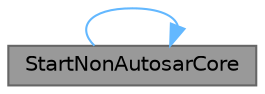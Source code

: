 digraph "StartNonAutosarCore"
{
 // LATEX_PDF_SIZE
  bgcolor="transparent";
  edge [fontname=Helvetica,fontsize=10,labelfontname=Helvetica,labelfontsize=10];
  node [fontname=Helvetica,fontsize=10,shape=box,height=0.2,width=0.4];
  rankdir="RL";
  Node1 [id="Node000001",label="StartNonAutosarCore",height=0.2,width=0.4,color="gray40", fillcolor="grey60", style="filled", fontcolor="black",tooltip="Starts the core specified as parameter."];
  Node1 -> Node1 [id="edge2_Node000001_Node000001",dir="back",color="steelblue1",style="solid",tooltip=" "];
}
